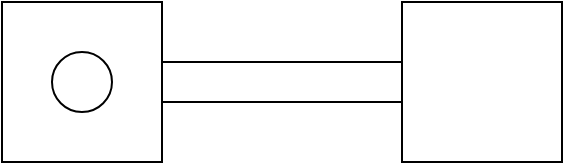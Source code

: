 <mxfile version="14.8.2" type="github">
  <diagram name="Page-1" id="97a40813-6b03-0c74-37c1-0168de264b11">
    <mxGraphModel dx="815" dy="459" grid="1" gridSize="10" guides="1" tooltips="1" connect="1" arrows="1" fold="1" page="1" pageScale="1" pageWidth="500" pageHeight="300" background="#ffffff" math="0" shadow="0">
      <root>
        <mxCell id="0" />
        <mxCell id="1" parent="0" />
        <mxCell id="LzejV9Atnt9f4l5q0jPE-1" value="" style="whiteSpace=wrap;html=1;aspect=fixed;rounded=0;shadow=0;sketch=0;glass=0;imageAspect=1;id=testId1" vertex="1" parent="1">
          <mxGeometry x="110" y="110" width="80" height="80" as="geometry" />
        </mxCell>
        <mxCell id="LzejV9Atnt9f4l5q0jPE-2" value="" style="whiteSpace=wrap;html=1;aspect=fixed;" vertex="1" parent="1">
          <mxGeometry x="310" y="110" width="80" height="80" as="geometry" />
        </mxCell>
        <mxCell id="LzejV9Atnt9f4l5q0jPE-3" value="" style="rounded=0;whiteSpace=wrap;html=1;" vertex="1" parent="1">
          <mxGeometry x="190" y="140" width="120" height="20" as="geometry" />
        </mxCell>
        <mxCell id="LzejV9Atnt9f4l5q0jPE-4" value="" style="ellipse;whiteSpace=wrap;html=1;aspect=fixed;" vertex="1" parent="1">
          <mxGeometry x="135" y="135" width="30" height="30" as="geometry" />
        </mxCell>
      </root>
    </mxGraphModel>
  </diagram>
</mxfile>
